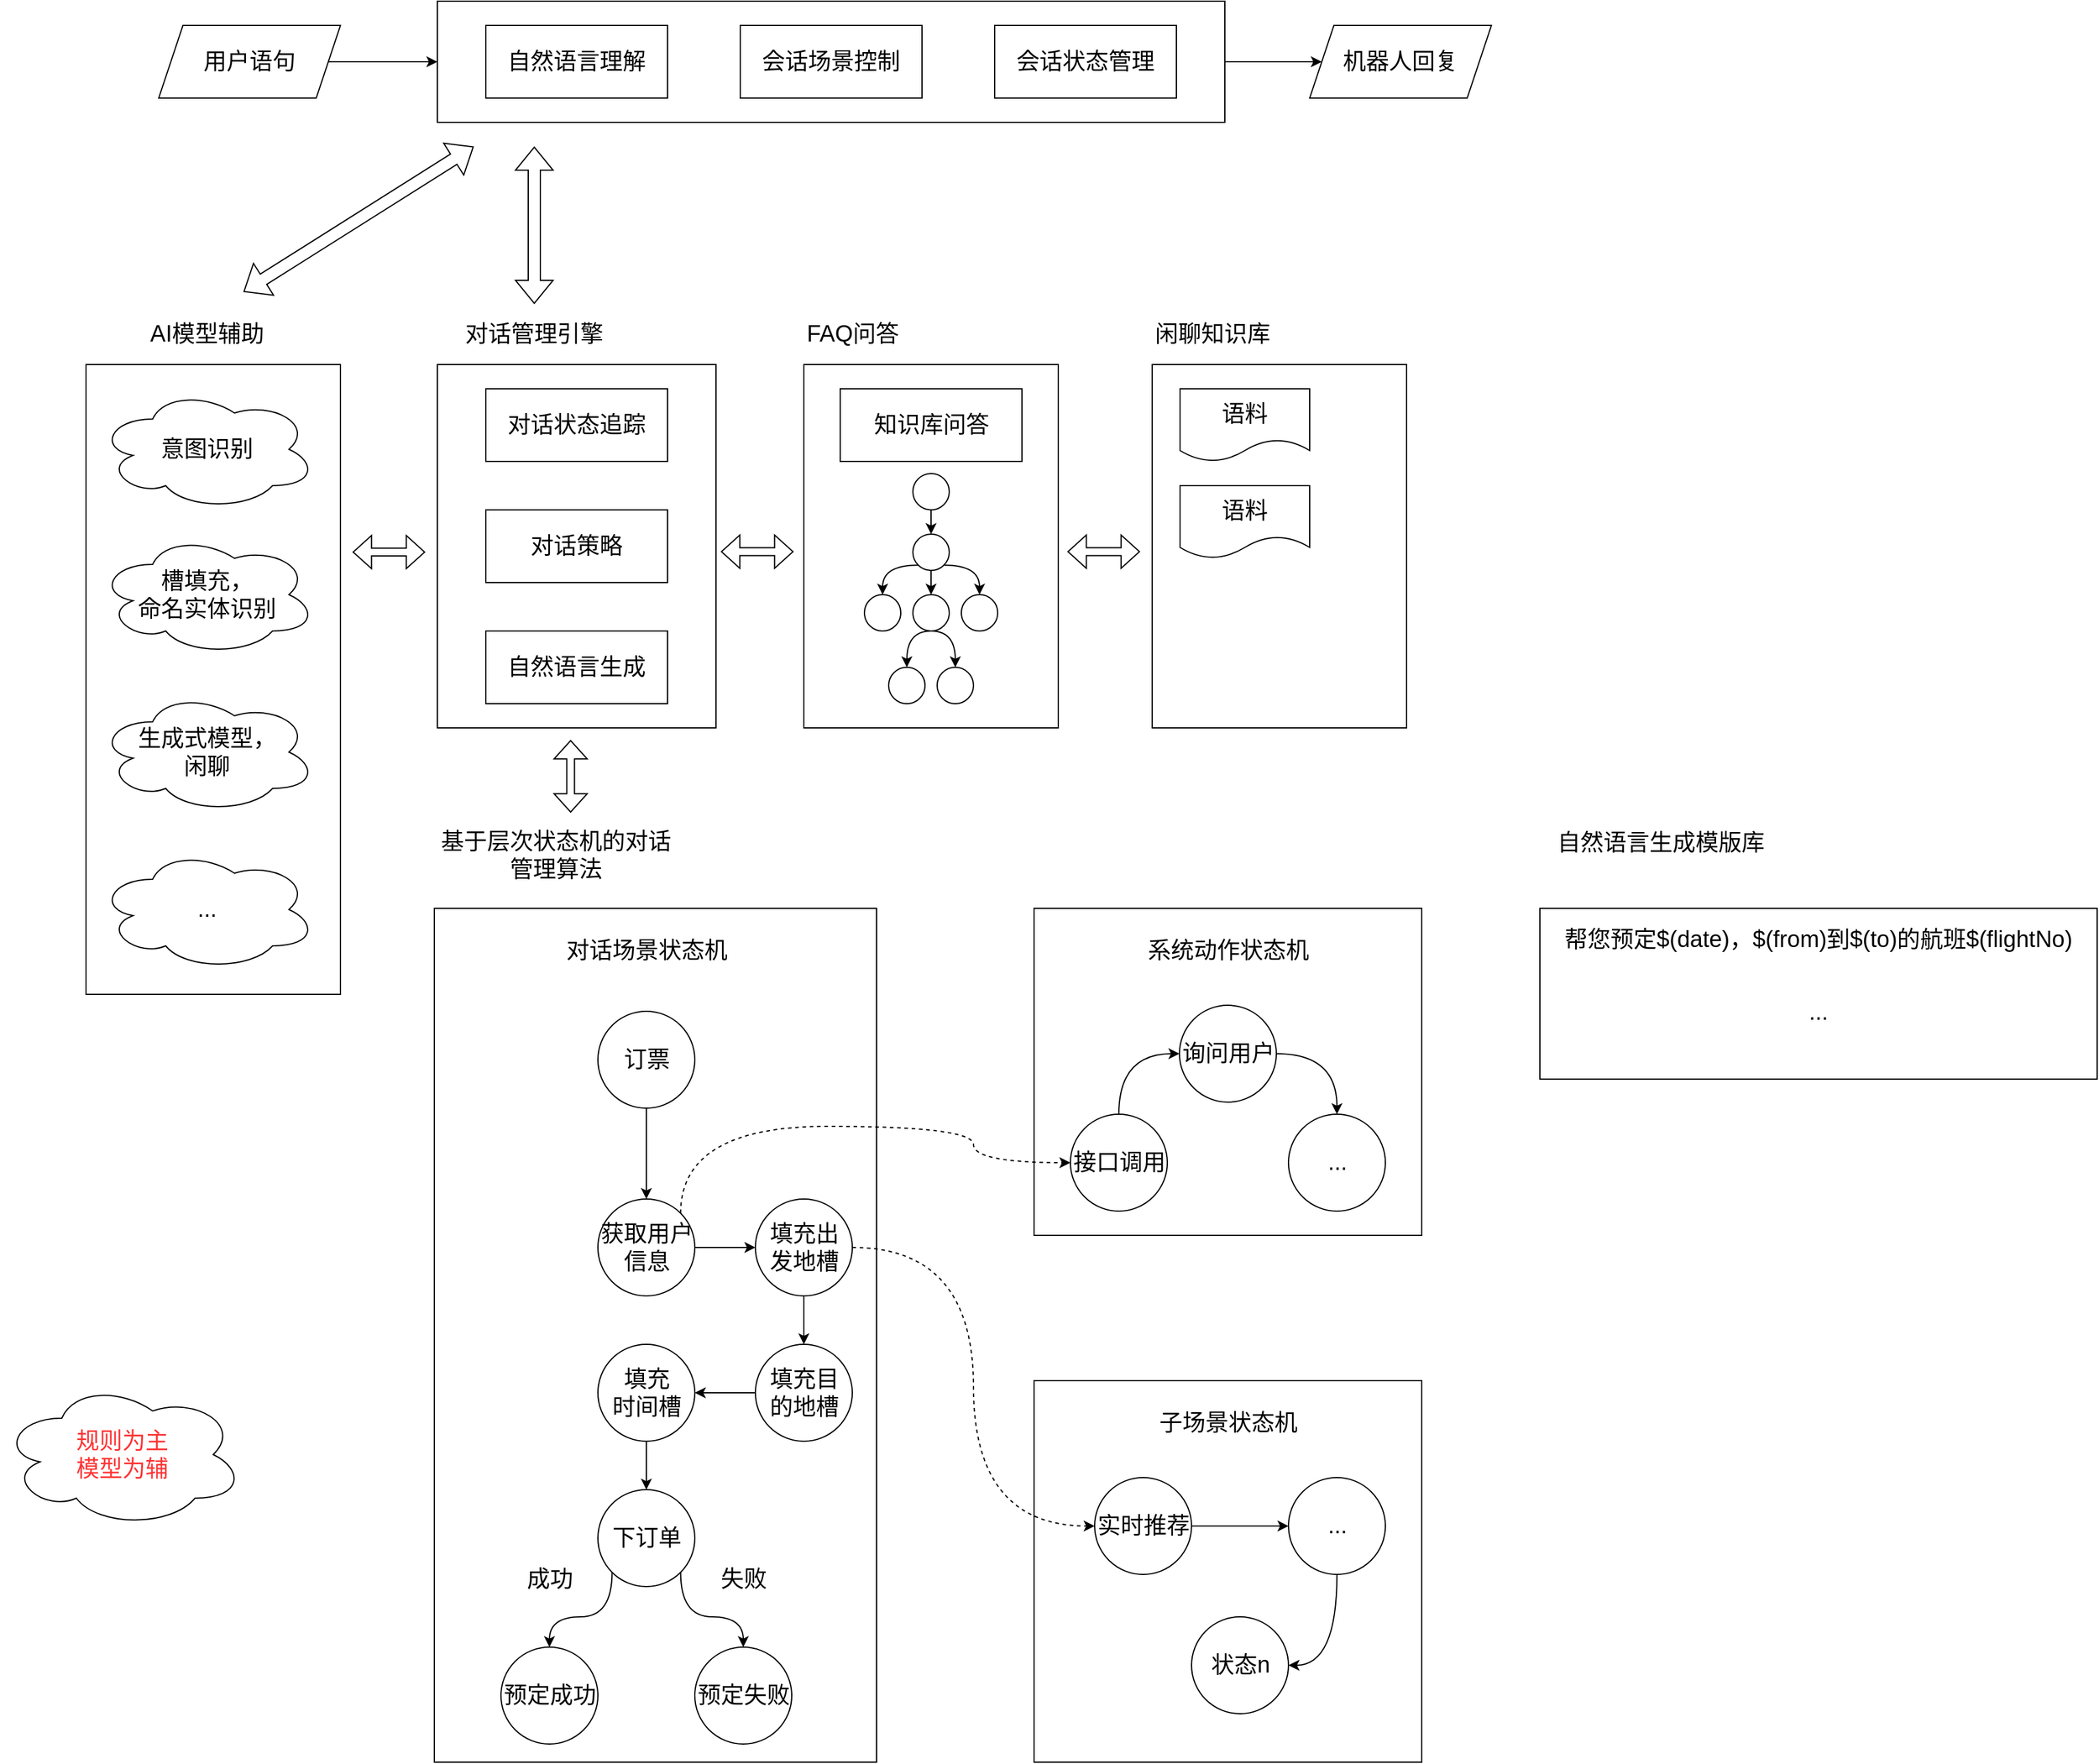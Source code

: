 <mxfile version="16.0.3" type="github">
  <diagram id="rdF5DC8ADCqOEM-56Y4E" name="第 1 页">
    <mxGraphModel dx="2178" dy="921" grid="1" gridSize="10" guides="1" tooltips="1" connect="1" arrows="1" fold="1" page="1" pageScale="1" pageWidth="827" pageHeight="1169" math="0" shadow="0">
      <root>
        <mxCell id="0" />
        <mxCell id="1" parent="0" />
        <mxCell id="FymUpO2ddn1shdIVuSi2-87" style="edgeStyle=orthogonalEdgeStyle;curved=1;rounded=0;orthogonalLoop=1;jettySize=auto;html=1;exitX=0.5;exitY=1;exitDx=0;exitDy=0;entryX=0.5;entryY=0;entryDx=0;entryDy=0;fontSize=19;fontColor=#000000;" edge="1" parent="1" source="FymUpO2ddn1shdIVuSi2-1" target="FymUpO2ddn1shdIVuSi2-85">
          <mxGeometry relative="1" as="geometry" />
        </mxCell>
        <mxCell id="FymUpO2ddn1shdIVuSi2-1" value="&lt;span style=&quot;font-size: 19px&quot;&gt;订票&lt;/span&gt;" style="ellipse;whiteSpace=wrap;html=1;aspect=fixed;" vertex="1" parent="1">
          <mxGeometry x="252.5" y="1134" width="80" height="80" as="geometry" />
        </mxCell>
        <mxCell id="FymUpO2ddn1shdIVuSi2-7" style="edgeStyle=orthogonalEdgeStyle;curved=1;rounded=0;orthogonalLoop=1;jettySize=auto;html=1;exitX=0.5;exitY=1;exitDx=0;exitDy=0;entryX=0.5;entryY=0;entryDx=0;entryDy=0;fontSize=19;" edge="1" parent="1" source="FymUpO2ddn1shdIVuSi2-3" target="FymUpO2ddn1shdIVuSi2-4">
          <mxGeometry relative="1" as="geometry" />
        </mxCell>
        <mxCell id="FymUpO2ddn1shdIVuSi2-134" style="edgeStyle=orthogonalEdgeStyle;curved=1;rounded=0;orthogonalLoop=1;jettySize=auto;html=1;exitX=1;exitY=0.5;exitDx=0;exitDy=0;entryX=0;entryY=0.5;entryDx=0;entryDy=0;fontSize=19;fontColor=#000000;dashed=1;" edge="1" parent="1" source="FymUpO2ddn1shdIVuSi2-3" target="FymUpO2ddn1shdIVuSi2-25">
          <mxGeometry relative="1" as="geometry" />
        </mxCell>
        <mxCell id="FymUpO2ddn1shdIVuSi2-3" value="&lt;span style=&quot;font-size: 19px&quot;&gt;填充出&lt;br&gt;发地槽&lt;/span&gt;" style="ellipse;whiteSpace=wrap;html=1;aspect=fixed;" vertex="1" parent="1">
          <mxGeometry x="382.5" y="1289" width="80" height="80" as="geometry" />
        </mxCell>
        <mxCell id="FymUpO2ddn1shdIVuSi2-8" style="edgeStyle=orthogonalEdgeStyle;curved=1;rounded=0;orthogonalLoop=1;jettySize=auto;html=1;exitX=0;exitY=0.5;exitDx=0;exitDy=0;entryX=1;entryY=0.5;entryDx=0;entryDy=0;fontSize=19;" edge="1" parent="1" source="FymUpO2ddn1shdIVuSi2-4" target="FymUpO2ddn1shdIVuSi2-5">
          <mxGeometry relative="1" as="geometry" />
        </mxCell>
        <mxCell id="FymUpO2ddn1shdIVuSi2-4" value="&lt;span style=&quot;font-size: 19px&quot;&gt;填充目&lt;br&gt;的地槽&lt;/span&gt;" style="ellipse;whiteSpace=wrap;html=1;aspect=fixed;" vertex="1" parent="1">
          <mxGeometry x="382.5" y="1409" width="80" height="80" as="geometry" />
        </mxCell>
        <mxCell id="FymUpO2ddn1shdIVuSi2-86" style="edgeStyle=orthogonalEdgeStyle;curved=1;rounded=0;orthogonalLoop=1;jettySize=auto;html=1;exitX=0.5;exitY=1;exitDx=0;exitDy=0;entryX=0.5;entryY=0;entryDx=0;entryDy=0;fontSize=19;fontColor=#000000;" edge="1" parent="1" source="FymUpO2ddn1shdIVuSi2-5" target="FymUpO2ddn1shdIVuSi2-77">
          <mxGeometry relative="1" as="geometry" />
        </mxCell>
        <mxCell id="FymUpO2ddn1shdIVuSi2-5" value="&lt;span style=&quot;font-size: 19px&quot;&gt;填充&lt;br&gt;时间槽&lt;/span&gt;" style="ellipse;whiteSpace=wrap;html=1;aspect=fixed;" vertex="1" parent="1">
          <mxGeometry x="252.5" y="1409" width="80" height="80" as="geometry" />
        </mxCell>
        <mxCell id="FymUpO2ddn1shdIVuSi2-17" style="edgeStyle=orthogonalEdgeStyle;curved=1;rounded=0;orthogonalLoop=1;jettySize=auto;html=1;exitX=0.5;exitY=0;exitDx=0;exitDy=0;entryX=0;entryY=0.5;entryDx=0;entryDy=0;fontSize=19;" edge="1" parent="1" source="FymUpO2ddn1shdIVuSi2-10" target="FymUpO2ddn1shdIVuSi2-16">
          <mxGeometry relative="1" as="geometry" />
        </mxCell>
        <mxCell id="FymUpO2ddn1shdIVuSi2-10" value="&lt;span style=&quot;font-size: 19px&quot;&gt;接口调用&lt;/span&gt;" style="ellipse;whiteSpace=wrap;html=1;aspect=fixed;" vertex="1" parent="1">
          <mxGeometry x="642.5" y="1219" width="80" height="80" as="geometry" />
        </mxCell>
        <mxCell id="FymUpO2ddn1shdIVuSi2-11" value="&lt;font style=&quot;font-size: 19px&quot;&gt;...&lt;/font&gt;" style="ellipse;whiteSpace=wrap;html=1;aspect=fixed;" vertex="1" parent="1">
          <mxGeometry x="822.5" y="1219" width="80" height="80" as="geometry" />
        </mxCell>
        <mxCell id="FymUpO2ddn1shdIVuSi2-18" style="edgeStyle=orthogonalEdgeStyle;curved=1;rounded=0;orthogonalLoop=1;jettySize=auto;html=1;exitX=1;exitY=0.5;exitDx=0;exitDy=0;fontSize=19;" edge="1" parent="1" source="FymUpO2ddn1shdIVuSi2-16" target="FymUpO2ddn1shdIVuSi2-11">
          <mxGeometry relative="1" as="geometry" />
        </mxCell>
        <mxCell id="FymUpO2ddn1shdIVuSi2-16" value="&lt;span style=&quot;font-size: 19px&quot;&gt;询问用户&lt;/span&gt;" style="ellipse;whiteSpace=wrap;html=1;aspect=fixed;" vertex="1" parent="1">
          <mxGeometry x="732.5" y="1129" width="80" height="80" as="geometry" />
        </mxCell>
        <mxCell id="FymUpO2ddn1shdIVuSi2-20" value="系统动作状态机" style="text;html=1;strokeColor=none;fillColor=none;align=center;verticalAlign=middle;whiteSpace=wrap;rounded=0;dashed=1;fontSize=19;" vertex="1" parent="1">
          <mxGeometry x="702.5" y="1069" width="140" height="30" as="geometry" />
        </mxCell>
        <mxCell id="FymUpO2ddn1shdIVuSi2-21" value="对话场景状态机" style="text;html=1;strokeColor=none;fillColor=none;align=center;verticalAlign=middle;whiteSpace=wrap;rounded=0;dashed=1;fontSize=19;" vertex="1" parent="1">
          <mxGeometry x="222.5" y="1069" width="140" height="30" as="geometry" />
        </mxCell>
        <mxCell id="FymUpO2ddn1shdIVuSi2-29" style="edgeStyle=orthogonalEdgeStyle;curved=1;rounded=0;orthogonalLoop=1;jettySize=auto;html=1;exitX=1;exitY=0.5;exitDx=0;exitDy=0;fontSize=19;" edge="1" parent="1" source="FymUpO2ddn1shdIVuSi2-25" target="FymUpO2ddn1shdIVuSi2-27">
          <mxGeometry relative="1" as="geometry" />
        </mxCell>
        <mxCell id="FymUpO2ddn1shdIVuSi2-25" value="&lt;span style=&quot;font-size: 19px&quot;&gt;实时推荐&lt;/span&gt;" style="ellipse;whiteSpace=wrap;html=1;aspect=fixed;" vertex="1" parent="1">
          <mxGeometry x="662.5" y="1519" width="80" height="80" as="geometry" />
        </mxCell>
        <mxCell id="FymUpO2ddn1shdIVuSi2-30" style="edgeStyle=orthogonalEdgeStyle;curved=1;rounded=0;orthogonalLoop=1;jettySize=auto;html=1;exitX=0.5;exitY=1;exitDx=0;exitDy=0;entryX=1;entryY=0.5;entryDx=0;entryDy=0;fontSize=19;" edge="1" parent="1" source="FymUpO2ddn1shdIVuSi2-27" target="FymUpO2ddn1shdIVuSi2-28">
          <mxGeometry relative="1" as="geometry" />
        </mxCell>
        <mxCell id="FymUpO2ddn1shdIVuSi2-27" value="&lt;span style=&quot;font-size: 19px&quot;&gt;...&lt;/span&gt;" style="ellipse;whiteSpace=wrap;html=1;aspect=fixed;" vertex="1" parent="1">
          <mxGeometry x="822.5" y="1519" width="80" height="80" as="geometry" />
        </mxCell>
        <mxCell id="FymUpO2ddn1shdIVuSi2-28" value="&lt;span style=&quot;font-size: 19px&quot;&gt;状态n&lt;/span&gt;" style="ellipse;whiteSpace=wrap;html=1;aspect=fixed;" vertex="1" parent="1">
          <mxGeometry x="742.5" y="1634" width="80" height="80" as="geometry" />
        </mxCell>
        <mxCell id="FymUpO2ddn1shdIVuSi2-35" value="子场景状态机" style="text;html=1;strokeColor=none;fillColor=none;align=center;verticalAlign=middle;whiteSpace=wrap;rounded=0;dashed=1;fontSize=19;" vertex="1" parent="1">
          <mxGeometry x="702.5" y="1459" width="140" height="30" as="geometry" />
        </mxCell>
        <mxCell id="FymUpO2ddn1shdIVuSi2-45" value="" style="shape=flexArrow;endArrow=classic;startArrow=classic;html=1;rounded=0;fontSize=19;curved=1;width=6.389;startSize=4.722;endSize=4.722;" edge="1" parent="1">
          <mxGeometry width="100" height="100" relative="1" as="geometry">
            <mxPoint x="50" y="754.83" as="sourcePoint" />
            <mxPoint x="110" y="754.83" as="targetPoint" />
          </mxGeometry>
        </mxCell>
        <mxCell id="FymUpO2ddn1shdIVuSi2-52" value="&lt;font color=&quot;#ff3333&quot;&gt;规则为主&lt;br&gt;模型为辅&lt;/font&gt;" style="ellipse;shape=cloud;whiteSpace=wrap;html=1;fontSize=19;fillColor=none;" vertex="1" parent="1">
          <mxGeometry x="-240" y="1440" width="200" height="120" as="geometry" />
        </mxCell>
        <mxCell id="FymUpO2ddn1shdIVuSi2-94" style="edgeStyle=orthogonalEdgeStyle;curved=1;rounded=0;orthogonalLoop=1;jettySize=auto;html=1;exitX=1;exitY=0.5;exitDx=0;exitDy=0;entryX=0;entryY=0.5;entryDx=0;entryDy=0;fontSize=19;fontColor=#000000;" edge="1" parent="1" source="FymUpO2ddn1shdIVuSi2-54" target="FymUpO2ddn1shdIVuSi2-93">
          <mxGeometry relative="1" as="geometry" />
        </mxCell>
        <mxCell id="FymUpO2ddn1shdIVuSi2-54" value="&lt;font color=&quot;#000000&quot;&gt;用户语句&lt;/font&gt;" style="shape=parallelogram;perimeter=parallelogramPerimeter;whiteSpace=wrap;html=1;fixedSize=1;fontSize=19;fontColor=#FF3333;fillColor=none;" vertex="1" parent="1">
          <mxGeometry x="-110" y="320" width="150" height="60" as="geometry" />
        </mxCell>
        <mxCell id="FymUpO2ddn1shdIVuSi2-56" value="自然语言理解" style="rounded=0;whiteSpace=wrap;html=1;fontSize=19;fontColor=#000000;fillColor=none;" vertex="1" parent="1">
          <mxGeometry x="160" y="320" width="150" height="60" as="geometry" />
        </mxCell>
        <mxCell id="FymUpO2ddn1shdIVuSi2-57" value="对话状态追踪" style="rounded=0;whiteSpace=wrap;html=1;fontSize=19;fontColor=#000000;fillColor=none;" vertex="1" parent="1">
          <mxGeometry x="160" y="620" width="150" height="60" as="geometry" />
        </mxCell>
        <mxCell id="FymUpO2ddn1shdIVuSi2-58" value="对话策略" style="rounded=0;whiteSpace=wrap;html=1;fontSize=19;fontColor=#000000;fillColor=none;" vertex="1" parent="1">
          <mxGeometry x="160" y="720" width="150" height="60" as="geometry" />
        </mxCell>
        <mxCell id="FymUpO2ddn1shdIVuSi2-59" value="自然语言生成" style="rounded=0;whiteSpace=wrap;html=1;fontSize=19;fontColor=#000000;fillColor=none;" vertex="1" parent="1">
          <mxGeometry x="160" y="820" width="150" height="60" as="geometry" />
        </mxCell>
        <mxCell id="FymUpO2ddn1shdIVuSi2-60" value="&lt;font color=&quot;#000000&quot;&gt;&lt;span&gt;机器人回复&lt;/span&gt;&lt;/font&gt;" style="shape=parallelogram;perimeter=parallelogramPerimeter;whiteSpace=wrap;html=1;fixedSize=1;fontSize=19;fontColor=#FF3333;fillColor=none;" vertex="1" parent="1">
          <mxGeometry x="840" y="320" width="150" height="60" as="geometry" />
        </mxCell>
        <mxCell id="FymUpO2ddn1shdIVuSi2-67" value="" style="shape=flexArrow;endArrow=classic;startArrow=classic;html=1;rounded=0;fontSize=19;fontColor=#000000;curved=1;" edge="1" parent="1">
          <mxGeometry width="100" height="100" relative="1" as="geometry">
            <mxPoint x="-40" y="540" as="sourcePoint" />
            <mxPoint x="150" y="420" as="targetPoint" />
          </mxGeometry>
        </mxCell>
        <mxCell id="FymUpO2ddn1shdIVuSi2-71" value="帮您预定$(date)，$(from)到$(to)的航班$(flightNo)" style="text;html=1;strokeColor=none;fillColor=none;align=center;verticalAlign=middle;whiteSpace=wrap;rounded=0;dashed=1;fontSize=19;fontColor=#000000;" vertex="1" parent="1">
          <mxGeometry x="1030" y="1060" width="460" height="30" as="geometry" />
        </mxCell>
        <mxCell id="FymUpO2ddn1shdIVuSi2-73" value="..." style="text;html=1;strokeColor=none;fillColor=none;align=center;verticalAlign=middle;whiteSpace=wrap;rounded=0;dashed=1;fontSize=19;fontColor=#000000;" vertex="1" parent="1">
          <mxGeometry x="1030" y="1120" width="460" height="30" as="geometry" />
        </mxCell>
        <mxCell id="FymUpO2ddn1shdIVuSi2-75" value="自然语言生成模版库" style="text;html=1;strokeColor=none;fillColor=none;align=center;verticalAlign=middle;whiteSpace=wrap;rounded=0;dashed=1;fontSize=19;" vertex="1" parent="1">
          <mxGeometry x="1030" y="980" width="200" height="30" as="geometry" />
        </mxCell>
        <mxCell id="FymUpO2ddn1shdIVuSi2-81" style="edgeStyle=orthogonalEdgeStyle;curved=1;rounded=0;orthogonalLoop=1;jettySize=auto;html=1;exitX=0;exitY=1;exitDx=0;exitDy=0;entryX=0.5;entryY=0;entryDx=0;entryDy=0;fontSize=19;fontColor=#000000;" edge="1" parent="1" source="FymUpO2ddn1shdIVuSi2-77" target="FymUpO2ddn1shdIVuSi2-78">
          <mxGeometry relative="1" as="geometry" />
        </mxCell>
        <mxCell id="FymUpO2ddn1shdIVuSi2-82" style="edgeStyle=orthogonalEdgeStyle;curved=1;rounded=0;orthogonalLoop=1;jettySize=auto;html=1;exitX=1;exitY=1;exitDx=0;exitDy=0;entryX=0.5;entryY=0;entryDx=0;entryDy=0;fontSize=19;fontColor=#000000;" edge="1" parent="1" source="FymUpO2ddn1shdIVuSi2-77" target="FymUpO2ddn1shdIVuSi2-79">
          <mxGeometry relative="1" as="geometry" />
        </mxCell>
        <mxCell id="FymUpO2ddn1shdIVuSi2-77" value="&lt;span style=&quot;font-size: 19px&quot;&gt;下订单&lt;/span&gt;" style="ellipse;whiteSpace=wrap;html=1;aspect=fixed;" vertex="1" parent="1">
          <mxGeometry x="252.5" y="1529" width="80" height="80" as="geometry" />
        </mxCell>
        <mxCell id="FymUpO2ddn1shdIVuSi2-78" value="&lt;span style=&quot;font-size: 19px&quot;&gt;预定成功&lt;/span&gt;" style="ellipse;whiteSpace=wrap;html=1;aspect=fixed;" vertex="1" parent="1">
          <mxGeometry x="172.5" y="1659" width="80" height="80" as="geometry" />
        </mxCell>
        <mxCell id="FymUpO2ddn1shdIVuSi2-79" value="&lt;span style=&quot;font-size: 19px&quot;&gt;预定失败&lt;/span&gt;" style="ellipse;whiteSpace=wrap;html=1;aspect=fixed;" vertex="1" parent="1">
          <mxGeometry x="332.5" y="1659" width="80" height="80" as="geometry" />
        </mxCell>
        <mxCell id="FymUpO2ddn1shdIVuSi2-83" value="成功" style="text;html=1;strokeColor=none;fillColor=none;align=center;verticalAlign=middle;whiteSpace=wrap;rounded=0;dashed=1;fontSize=19;fontColor=#000000;" vertex="1" parent="1">
          <mxGeometry x="182.5" y="1588" width="60" height="30" as="geometry" />
        </mxCell>
        <mxCell id="FymUpO2ddn1shdIVuSi2-84" value="失败" style="text;html=1;strokeColor=none;fillColor=none;align=center;verticalAlign=middle;whiteSpace=wrap;rounded=0;dashed=1;fontSize=19;fontColor=#000000;" vertex="1" parent="1">
          <mxGeometry x="342.5" y="1588" width="60" height="30" as="geometry" />
        </mxCell>
        <mxCell id="FymUpO2ddn1shdIVuSi2-88" style="edgeStyle=orthogonalEdgeStyle;curved=1;rounded=0;orthogonalLoop=1;jettySize=auto;html=1;exitX=1;exitY=0.5;exitDx=0;exitDy=0;entryX=0;entryY=0.5;entryDx=0;entryDy=0;fontSize=19;fontColor=#000000;" edge="1" parent="1" source="FymUpO2ddn1shdIVuSi2-85" target="FymUpO2ddn1shdIVuSi2-3">
          <mxGeometry relative="1" as="geometry" />
        </mxCell>
        <mxCell id="FymUpO2ddn1shdIVuSi2-89" style="edgeStyle=orthogonalEdgeStyle;curved=1;rounded=0;orthogonalLoop=1;jettySize=auto;html=1;exitX=1;exitY=0;exitDx=0;exitDy=0;entryX=0;entryY=0.5;entryDx=0;entryDy=0;fontSize=19;fontColor=#000000;dashed=1;" edge="1" parent="1" source="FymUpO2ddn1shdIVuSi2-85" target="FymUpO2ddn1shdIVuSi2-10">
          <mxGeometry relative="1" as="geometry">
            <Array as="points">
              <mxPoint x="320.5" y="1229" />
              <mxPoint x="562.5" y="1229" />
              <mxPoint x="562.5" y="1259" />
            </Array>
          </mxGeometry>
        </mxCell>
        <mxCell id="FymUpO2ddn1shdIVuSi2-85" value="&lt;span style=&quot;font-size: 19px&quot;&gt;获取用户信息&lt;/span&gt;" style="ellipse;whiteSpace=wrap;html=1;aspect=fixed;" vertex="1" parent="1">
          <mxGeometry x="252.5" y="1289" width="80" height="80" as="geometry" />
        </mxCell>
        <mxCell id="FymUpO2ddn1shdIVuSi2-90" value="会话状态管理" style="rounded=0;whiteSpace=wrap;html=1;fontSize=19;fontColor=#000000;fillColor=none;" vertex="1" parent="1">
          <mxGeometry x="580" y="320" width="150" height="60" as="geometry" />
        </mxCell>
        <mxCell id="FymUpO2ddn1shdIVuSi2-91" value="会话场景控制" style="rounded=0;whiteSpace=wrap;html=1;fontSize=19;fontColor=#000000;fillColor=none;" vertex="1" parent="1">
          <mxGeometry x="370" y="320" width="150" height="60" as="geometry" />
        </mxCell>
        <mxCell id="FymUpO2ddn1shdIVuSi2-96" style="edgeStyle=orthogonalEdgeStyle;curved=1;rounded=0;orthogonalLoop=1;jettySize=auto;html=1;exitX=1;exitY=0.5;exitDx=0;exitDy=0;entryX=0;entryY=0.5;entryDx=0;entryDy=0;fontSize=19;fontColor=#000000;" edge="1" parent="1" source="FymUpO2ddn1shdIVuSi2-93" target="FymUpO2ddn1shdIVuSi2-60">
          <mxGeometry relative="1" as="geometry" />
        </mxCell>
        <mxCell id="FymUpO2ddn1shdIVuSi2-93" value="" style="rounded=0;whiteSpace=wrap;html=1;fontSize=19;fontColor=#000000;fillColor=none;" vertex="1" parent="1">
          <mxGeometry x="120" y="300" width="650" height="100" as="geometry" />
        </mxCell>
        <mxCell id="FymUpO2ddn1shdIVuSi2-99" value="对话管理引擎" style="text;html=1;strokeColor=none;fillColor=none;align=center;verticalAlign=middle;whiteSpace=wrap;rounded=0;dashed=1;fontSize=19;fontColor=#000000;" vertex="1" parent="1">
          <mxGeometry x="120" y="560" width="160" height="30" as="geometry" />
        </mxCell>
        <mxCell id="FymUpO2ddn1shdIVuSi2-101" value="知识库问答" style="rounded=0;whiteSpace=wrap;html=1;fontSize=19;fontColor=#000000;fillColor=none;" vertex="1" parent="1">
          <mxGeometry x="452.5" y="620" width="150" height="60" as="geometry" />
        </mxCell>
        <mxCell id="FymUpO2ddn1shdIVuSi2-102" value="" style="rounded=0;whiteSpace=wrap;html=1;fontSize=19;fontColor=#000000;fillColor=none;" vertex="1" parent="1">
          <mxGeometry x="120" y="600" width="230" height="300" as="geometry" />
        </mxCell>
        <mxCell id="FymUpO2ddn1shdIVuSi2-110" style="edgeStyle=orthogonalEdgeStyle;curved=1;rounded=0;orthogonalLoop=1;jettySize=auto;html=1;exitX=0.5;exitY=1;exitDx=0;exitDy=0;entryX=0.5;entryY=0;entryDx=0;entryDy=0;fontSize=19;fontColor=#000000;" edge="1" parent="1" source="FymUpO2ddn1shdIVuSi2-103" target="FymUpO2ddn1shdIVuSi2-104">
          <mxGeometry relative="1" as="geometry" />
        </mxCell>
        <mxCell id="FymUpO2ddn1shdIVuSi2-103" value="" style="ellipse;whiteSpace=wrap;html=1;aspect=fixed;fontSize=19;fontColor=#000000;fillColor=none;" vertex="1" parent="1">
          <mxGeometry x="512.5" y="690" width="30" height="30" as="geometry" />
        </mxCell>
        <mxCell id="FymUpO2ddn1shdIVuSi2-111" style="edgeStyle=orthogonalEdgeStyle;curved=1;rounded=0;orthogonalLoop=1;jettySize=auto;html=1;exitX=0;exitY=1;exitDx=0;exitDy=0;fontSize=19;fontColor=#000000;" edge="1" parent="1" source="FymUpO2ddn1shdIVuSi2-104" target="FymUpO2ddn1shdIVuSi2-106">
          <mxGeometry relative="1" as="geometry" />
        </mxCell>
        <mxCell id="FymUpO2ddn1shdIVuSi2-113" style="edgeStyle=orthogonalEdgeStyle;curved=1;rounded=0;orthogonalLoop=1;jettySize=auto;html=1;exitX=0.5;exitY=1;exitDx=0;exitDy=0;entryX=0.5;entryY=0;entryDx=0;entryDy=0;fontSize=19;fontColor=#000000;" edge="1" parent="1" source="FymUpO2ddn1shdIVuSi2-104" target="FymUpO2ddn1shdIVuSi2-105">
          <mxGeometry relative="1" as="geometry" />
        </mxCell>
        <mxCell id="FymUpO2ddn1shdIVuSi2-114" style="edgeStyle=orthogonalEdgeStyle;curved=1;rounded=0;orthogonalLoop=1;jettySize=auto;html=1;exitX=1;exitY=1;exitDx=0;exitDy=0;fontSize=19;fontColor=#000000;" edge="1" parent="1" source="FymUpO2ddn1shdIVuSi2-104" target="FymUpO2ddn1shdIVuSi2-107">
          <mxGeometry relative="1" as="geometry" />
        </mxCell>
        <mxCell id="FymUpO2ddn1shdIVuSi2-104" value="" style="ellipse;whiteSpace=wrap;html=1;aspect=fixed;fontSize=19;fontColor=#000000;fillColor=none;" vertex="1" parent="1">
          <mxGeometry x="512.5" y="740" width="30" height="30" as="geometry" />
        </mxCell>
        <mxCell id="FymUpO2ddn1shdIVuSi2-115" style="edgeStyle=orthogonalEdgeStyle;curved=1;rounded=0;orthogonalLoop=1;jettySize=auto;html=1;exitX=0.5;exitY=1;exitDx=0;exitDy=0;entryX=0.5;entryY=0;entryDx=0;entryDy=0;fontSize=19;fontColor=#000000;" edge="1" parent="1" source="FymUpO2ddn1shdIVuSi2-105" target="FymUpO2ddn1shdIVuSi2-108">
          <mxGeometry relative="1" as="geometry" />
        </mxCell>
        <mxCell id="FymUpO2ddn1shdIVuSi2-118" style="edgeStyle=orthogonalEdgeStyle;curved=1;rounded=0;orthogonalLoop=1;jettySize=auto;html=1;exitX=0.5;exitY=1;exitDx=0;exitDy=0;entryX=0.5;entryY=0;entryDx=0;entryDy=0;fontSize=19;fontColor=#000000;" edge="1" parent="1" source="FymUpO2ddn1shdIVuSi2-105" target="FymUpO2ddn1shdIVuSi2-109">
          <mxGeometry relative="1" as="geometry" />
        </mxCell>
        <mxCell id="FymUpO2ddn1shdIVuSi2-105" value="" style="ellipse;whiteSpace=wrap;html=1;aspect=fixed;fontSize=19;fontColor=#000000;fillColor=none;" vertex="1" parent="1">
          <mxGeometry x="512.5" y="790" width="30" height="30" as="geometry" />
        </mxCell>
        <mxCell id="FymUpO2ddn1shdIVuSi2-106" value="" style="ellipse;whiteSpace=wrap;html=1;aspect=fixed;fontSize=19;fontColor=#000000;fillColor=none;" vertex="1" parent="1">
          <mxGeometry x="472.5" y="790" width="30" height="30" as="geometry" />
        </mxCell>
        <mxCell id="FymUpO2ddn1shdIVuSi2-107" value="" style="ellipse;whiteSpace=wrap;html=1;aspect=fixed;fontSize=19;fontColor=#000000;fillColor=none;" vertex="1" parent="1">
          <mxGeometry x="552.5" y="790" width="30" height="30" as="geometry" />
        </mxCell>
        <mxCell id="FymUpO2ddn1shdIVuSi2-108" value="" style="ellipse;whiteSpace=wrap;html=1;aspect=fixed;fontSize=19;fontColor=#000000;fillColor=none;" vertex="1" parent="1">
          <mxGeometry x="492.5" y="850" width="30" height="30" as="geometry" />
        </mxCell>
        <mxCell id="FymUpO2ddn1shdIVuSi2-109" value="" style="ellipse;whiteSpace=wrap;html=1;aspect=fixed;fontSize=19;fontColor=#000000;fillColor=none;" vertex="1" parent="1">
          <mxGeometry x="532.5" y="850" width="30" height="30" as="geometry" />
        </mxCell>
        <mxCell id="FymUpO2ddn1shdIVuSi2-119" value="" style="rounded=0;whiteSpace=wrap;html=1;fontSize=19;fontColor=#000000;fillColor=none;" vertex="1" parent="1">
          <mxGeometry x="422.5" y="600" width="210" height="300" as="geometry" />
        </mxCell>
        <mxCell id="FymUpO2ddn1shdIVuSi2-120" value="FAQ问答" style="text;html=1;strokeColor=none;fillColor=none;align=center;verticalAlign=middle;whiteSpace=wrap;rounded=0;dashed=1;fontSize=19;fontColor=#000000;" vertex="1" parent="1">
          <mxGeometry x="382.5" y="560" width="160" height="30" as="geometry" />
        </mxCell>
        <mxCell id="FymUpO2ddn1shdIVuSi2-122" value="意图识别" style="ellipse;shape=cloud;whiteSpace=wrap;html=1;fontSize=19;fillColor=none;" vertex="1" parent="1">
          <mxGeometry x="-160" y="620" width="180" height="100" as="geometry" />
        </mxCell>
        <mxCell id="FymUpO2ddn1shdIVuSi2-123" value="槽填充，&lt;br&gt;命名实体识别" style="ellipse;shape=cloud;whiteSpace=wrap;html=1;fontSize=19;fillColor=none;" vertex="1" parent="1">
          <mxGeometry x="-160" y="740" width="180" height="100" as="geometry" />
        </mxCell>
        <mxCell id="FymUpO2ddn1shdIVuSi2-124" value="..." style="ellipse;shape=cloud;whiteSpace=wrap;html=1;fontSize=19;fillColor=none;" vertex="1" parent="1">
          <mxGeometry x="-160" y="1000" width="180" height="100" as="geometry" />
        </mxCell>
        <mxCell id="FymUpO2ddn1shdIVuSi2-125" value="AI模型辅助" style="text;html=1;strokeColor=none;fillColor=none;align=center;verticalAlign=middle;whiteSpace=wrap;rounded=0;dashed=1;fontSize=19;" vertex="1" parent="1">
          <mxGeometry x="-140" y="560" width="140" height="30" as="geometry" />
        </mxCell>
        <mxCell id="FymUpO2ddn1shdIVuSi2-126" value="" style="shape=flexArrow;endArrow=classic;startArrow=classic;html=1;rounded=0;fontSize=19;fontColor=#000000;curved=1;" edge="1" parent="1">
          <mxGeometry width="100" height="100" relative="1" as="geometry">
            <mxPoint x="200" y="550" as="sourcePoint" />
            <mxPoint x="200" y="420" as="targetPoint" />
          </mxGeometry>
        </mxCell>
        <mxCell id="FymUpO2ddn1shdIVuSi2-131" value="生成式模型，&lt;br&gt;闲聊" style="ellipse;shape=cloud;whiteSpace=wrap;html=1;fontSize=19;fillColor=none;" vertex="1" parent="1">
          <mxGeometry x="-160" y="870" width="180" height="100" as="geometry" />
        </mxCell>
        <mxCell id="FymUpO2ddn1shdIVuSi2-132" value="" style="rounded=0;whiteSpace=wrap;html=1;fontSize=19;fontColor=#000000;fillColor=none;" vertex="1" parent="1">
          <mxGeometry x="-170" y="600" width="210" height="520" as="geometry" />
        </mxCell>
        <mxCell id="FymUpO2ddn1shdIVuSi2-135" value="" style="rounded=0;whiteSpace=wrap;html=1;fontSize=19;fontColor=#000000;fillColor=none;" vertex="1" parent="1">
          <mxGeometry x="117.5" y="1049" width="365" height="705" as="geometry" />
        </mxCell>
        <mxCell id="FymUpO2ddn1shdIVuSi2-138" value="" style="rounded=0;whiteSpace=wrap;html=1;fontSize=19;fontColor=#000000;fillColor=none;" vertex="1" parent="1">
          <mxGeometry x="612.5" y="1049" width="320" height="270" as="geometry" />
        </mxCell>
        <mxCell id="FymUpO2ddn1shdIVuSi2-139" value="" style="rounded=0;whiteSpace=wrap;html=1;fontSize=19;fontColor=#000000;fillColor=none;" vertex="1" parent="1">
          <mxGeometry x="612.5" y="1439" width="320" height="315" as="geometry" />
        </mxCell>
        <mxCell id="FymUpO2ddn1shdIVuSi2-140" value="" style="rounded=0;whiteSpace=wrap;html=1;fontSize=19;fontColor=#000000;fillColor=none;" vertex="1" parent="1">
          <mxGeometry x="1030" y="1049" width="460" height="141" as="geometry" />
        </mxCell>
        <mxCell id="FymUpO2ddn1shdIVuSi2-141" value="基于层次状态机的对话管理算法" style="text;html=1;strokeColor=none;fillColor=none;align=center;verticalAlign=middle;whiteSpace=wrap;rounded=0;dashed=1;fontSize=19;" vertex="1" parent="1">
          <mxGeometry x="117.5" y="990" width="200" height="30" as="geometry" />
        </mxCell>
        <mxCell id="FymUpO2ddn1shdIVuSi2-157" value="闲聊知识库" style="text;html=1;strokeColor=none;fillColor=none;align=center;verticalAlign=middle;whiteSpace=wrap;rounded=0;dashed=1;fontSize=19;fontColor=#000000;" vertex="1" parent="1">
          <mxGeometry x="680" y="560" width="160" height="30" as="geometry" />
        </mxCell>
        <mxCell id="FymUpO2ddn1shdIVuSi2-158" value="语料" style="shape=document;whiteSpace=wrap;html=1;boundedLbl=1;fontSize=19;fontColor=#000000;fillColor=none;" vertex="1" parent="1">
          <mxGeometry x="733" y="620" width="107" height="60" as="geometry" />
        </mxCell>
        <mxCell id="FymUpO2ddn1shdIVuSi2-159" value="语料" style="shape=document;whiteSpace=wrap;html=1;boundedLbl=1;fontSize=19;fontColor=#000000;fillColor=none;" vertex="1" parent="1">
          <mxGeometry x="733" y="700" width="107" height="60" as="geometry" />
        </mxCell>
        <mxCell id="FymUpO2ddn1shdIVuSi2-161" value="" style="rounded=0;whiteSpace=wrap;html=1;fontSize=19;fontColor=#000000;fillColor=none;" vertex="1" parent="1">
          <mxGeometry x="710" y="600" width="210" height="300" as="geometry" />
        </mxCell>
        <mxCell id="FymUpO2ddn1shdIVuSi2-162" value="" style="shape=flexArrow;endArrow=classic;startArrow=classic;html=1;rounded=0;fontSize=19;curved=1;width=6.389;startSize=4.722;endSize=4.722;" edge="1" parent="1">
          <mxGeometry width="100" height="100" relative="1" as="geometry">
            <mxPoint x="230" y="970" as="sourcePoint" />
            <mxPoint x="230" y="910" as="targetPoint" />
          </mxGeometry>
        </mxCell>
        <mxCell id="FymUpO2ddn1shdIVuSi2-163" value="" style="shape=flexArrow;endArrow=classic;startArrow=classic;html=1;rounded=0;fontSize=19;curved=1;width=6.389;startSize=4.722;endSize=4.722;" edge="1" parent="1">
          <mxGeometry width="100" height="100" relative="1" as="geometry">
            <mxPoint x="354" y="754.5" as="sourcePoint" />
            <mxPoint x="414" y="754.5" as="targetPoint" />
          </mxGeometry>
        </mxCell>
        <mxCell id="FymUpO2ddn1shdIVuSi2-164" value="" style="shape=flexArrow;endArrow=classic;startArrow=classic;html=1;rounded=0;fontSize=19;curved=1;width=6.389;startSize=4.722;endSize=4.722;" edge="1" parent="1">
          <mxGeometry width="100" height="100" relative="1" as="geometry">
            <mxPoint x="640" y="754.5" as="sourcePoint" />
            <mxPoint x="700" y="754.5" as="targetPoint" />
          </mxGeometry>
        </mxCell>
      </root>
    </mxGraphModel>
  </diagram>
</mxfile>
